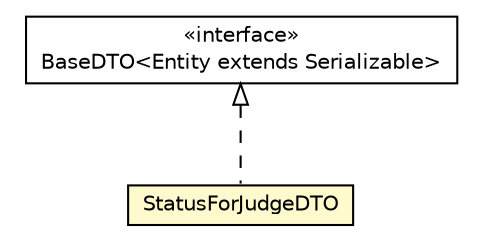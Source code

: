 #!/usr/local/bin/dot
#
# Class diagram 
# Generated by UMLGraph version 5.1 (http://www.umlgraph.org/)
#

digraph G {
	edge [fontname="Helvetica",fontsize=10,labelfontname="Helvetica",labelfontsize=10];
	node [fontname="Helvetica",fontsize=10,shape=plaintext];
	nodesep=0.25;
	ranksep=0.5;
	// cn.edu.uestc.acmicpc.db.dto.impl.status.StatusForJudgeDTO
	c9010 [label=<<table title="cn.edu.uestc.acmicpc.db.dto.impl.status.StatusForJudgeDTO" border="0" cellborder="1" cellspacing="0" cellpadding="2" port="p" bgcolor="lemonChiffon" href="./StatusForJudgeDTO.html">
		<tr><td><table border="0" cellspacing="0" cellpadding="1">
<tr><td align="center" balign="center"> StatusForJudgeDTO </td></tr>
		</table></td></tr>
		</table>>, fontname="Helvetica", fontcolor="black", fontsize=10.0];
	// cn.edu.uestc.acmicpc.db.dto.base.BaseDTO<Entity extends java.io.Serializable>
	c9069 [label=<<table title="cn.edu.uestc.acmicpc.db.dto.base.BaseDTO" border="0" cellborder="1" cellspacing="0" cellpadding="2" port="p" href="../../base/BaseDTO.html">
		<tr><td><table border="0" cellspacing="0" cellpadding="1">
<tr><td align="center" balign="center"> &#171;interface&#187; </td></tr>
<tr><td align="center" balign="center"> BaseDTO&lt;Entity extends Serializable&gt; </td></tr>
		</table></td></tr>
		</table>>, fontname="Helvetica", fontcolor="black", fontsize=10.0];
	//cn.edu.uestc.acmicpc.db.dto.impl.status.StatusForJudgeDTO implements cn.edu.uestc.acmicpc.db.dto.base.BaseDTO<Entity extends java.io.Serializable>
	c9069:p -> c9010:p [dir=back,arrowtail=empty,style=dashed];
}

